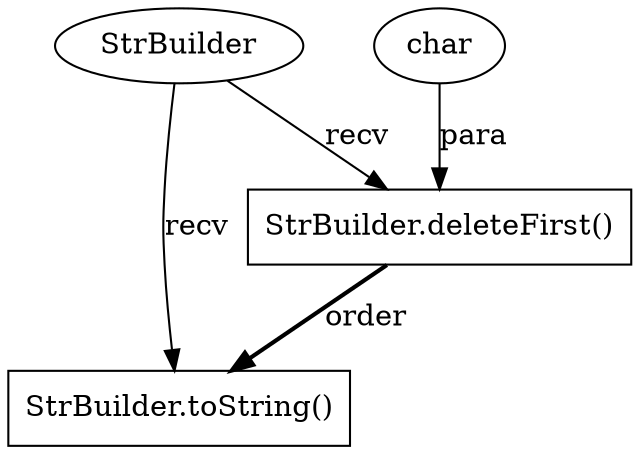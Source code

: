 digraph "AUG" {

  1 [ label="StrBuilder.deleteFirst()" shape="box" ];
  2 [ label="StrBuilder" shape="ellipse" ];
  3 [ label="StrBuilder.toString()" shape="box" ];
  4 [ label="char" shape="ellipse" ];
  4 -> 1 [ label="para" style="solid" ];
  2 -> 1 [ label="recv" style="solid" ];
  1 -> 3 [ label="order" style="bold" ];
  2 -> 3 [ label="recv" style="solid" ];
}
